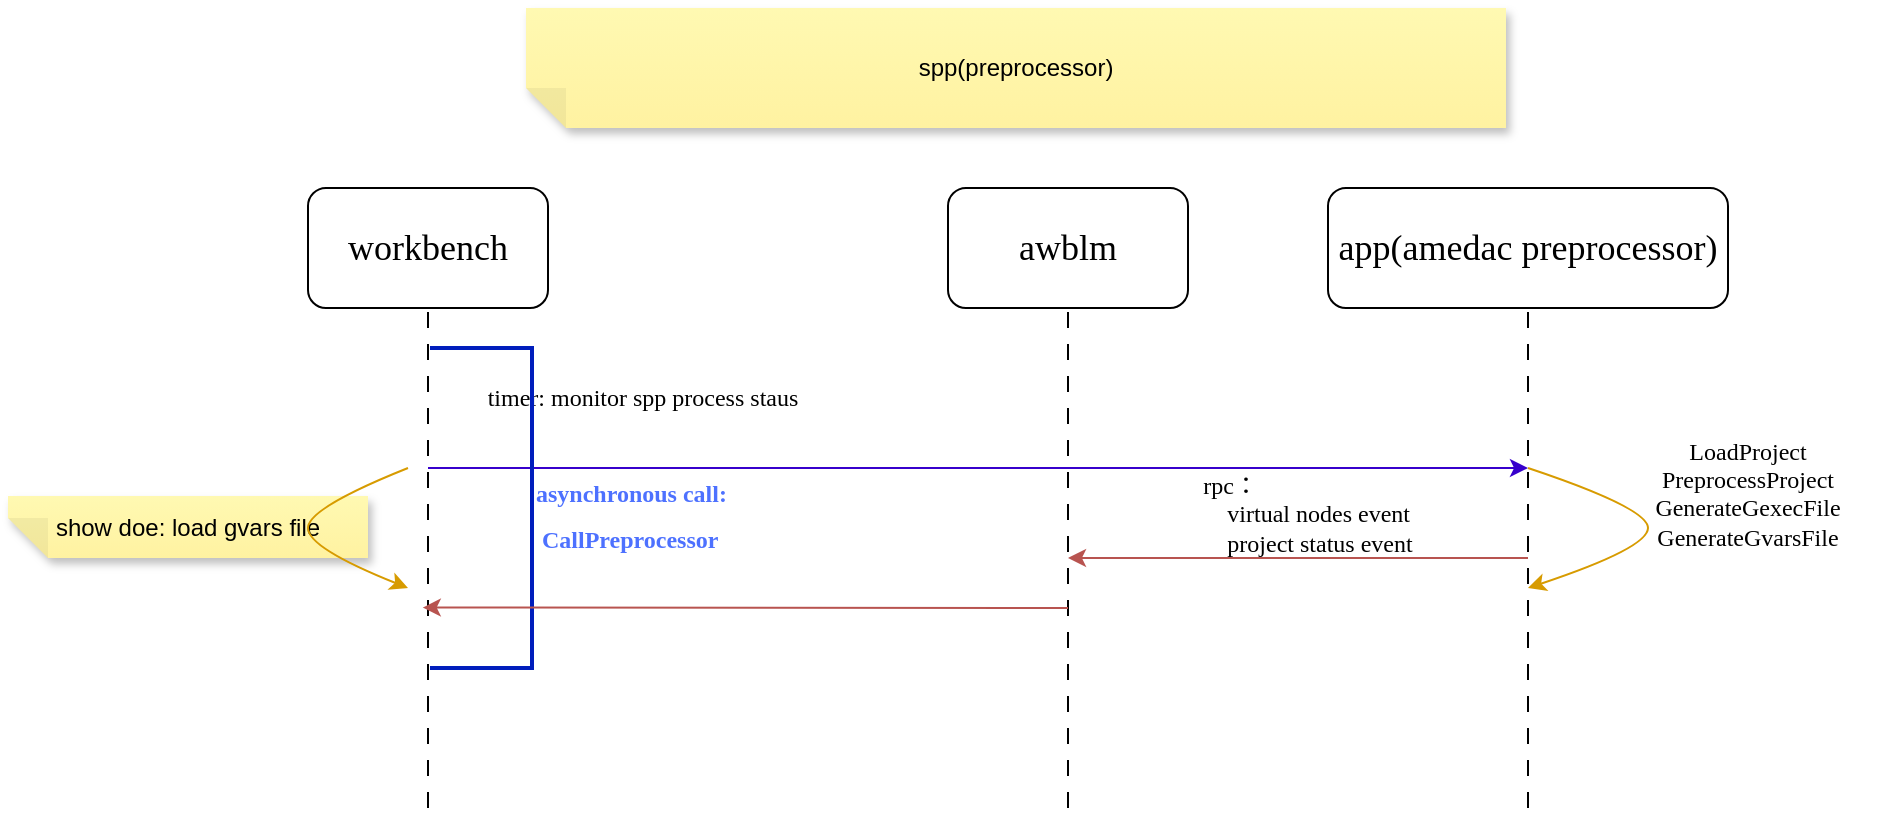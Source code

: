 <mxfile version="21.6.1" type="github">
  <diagram name="第 1 页" id="9eLFr0sxKOm6Ne5LCBLB">
    <mxGraphModel dx="2011" dy="824" grid="1" gridSize="10" guides="1" tooltips="1" connect="1" arrows="1" fold="1" page="1" pageScale="1" pageWidth="827" pageHeight="1169" math="0" shadow="0">
      <root>
        <mxCell id="0" />
        <mxCell id="1" parent="0" />
        <mxCell id="yfE7Chj4MP4p3STiJtZM-1" value="spp(preprocessor)" style="shape=note;whiteSpace=wrap;html=1;backgroundOutline=1;fontColor=#000000;darkOpacity=0.05;fillColor=#FFF9B2;strokeColor=none;fillStyle=solid;direction=west;gradientDirection=north;gradientColor=#FFF2A1;shadow=1;size=20;pointerEvents=1;" vertex="1" parent="1">
          <mxGeometry x="169" y="540" width="490" height="60" as="geometry" />
        </mxCell>
        <mxCell id="yfE7Chj4MP4p3STiJtZM-2" value="&lt;font face=&quot;Times New Roman&quot;&gt;&lt;span style=&quot;font-size: 18px;&quot;&gt;awblm&lt;/span&gt;&lt;/font&gt;" style="rounded=1;whiteSpace=wrap;html=1;" vertex="1" parent="1">
          <mxGeometry x="380" y="630" width="120" height="60" as="geometry" />
        </mxCell>
        <mxCell id="yfE7Chj4MP4p3STiJtZM-3" value="" style="endArrow=none;html=1;rounded=0;entryX=0.5;entryY=1;entryDx=0;entryDy=0;dashed=1;dashPattern=8 8;" edge="1" parent="1" target="yfE7Chj4MP4p3STiJtZM-2">
          <mxGeometry width="50" height="50" relative="1" as="geometry">
            <mxPoint x="440" y="940" as="sourcePoint" />
            <mxPoint x="470" y="740" as="targetPoint" />
          </mxGeometry>
        </mxCell>
        <mxCell id="yfE7Chj4MP4p3STiJtZM-4" value="&lt;span style=&quot;font-size: 18px;&quot;&gt;&lt;font face=&quot;Times New Roman&quot;&gt;workbench&lt;/font&gt;&lt;/span&gt;" style="rounded=1;whiteSpace=wrap;html=1;" vertex="1" parent="1">
          <mxGeometry x="60" y="630" width="120" height="60" as="geometry" />
        </mxCell>
        <mxCell id="yfE7Chj4MP4p3STiJtZM-5" value="" style="endArrow=none;html=1;rounded=0;entryX=0.5;entryY=1;entryDx=0;entryDy=0;dashed=1;dashPattern=8 8;" edge="1" parent="1" target="yfE7Chj4MP4p3STiJtZM-4">
          <mxGeometry width="50" height="50" relative="1" as="geometry">
            <mxPoint x="120" y="940" as="sourcePoint" />
            <mxPoint x="150" y="740" as="targetPoint" />
          </mxGeometry>
        </mxCell>
        <mxCell id="yfE7Chj4MP4p3STiJtZM-6" value="&lt;font face=&quot;Times New Roman&quot;&gt;&lt;span style=&quot;font-size: 18px;&quot;&gt;app(amedac preprocessor)&lt;/span&gt;&lt;/font&gt;" style="rounded=1;whiteSpace=wrap;html=1;" vertex="1" parent="1">
          <mxGeometry x="570" y="630" width="200" height="60" as="geometry" />
        </mxCell>
        <mxCell id="yfE7Chj4MP4p3STiJtZM-7" value="" style="endArrow=none;html=1;rounded=0;entryX=0.5;entryY=1;entryDx=0;entryDy=0;dashed=1;dashPattern=8 8;" edge="1" parent="1" target="yfE7Chj4MP4p3STiJtZM-6">
          <mxGeometry width="50" height="50" relative="1" as="geometry">
            <mxPoint x="670" y="940" as="sourcePoint" />
            <mxPoint x="700" y="740" as="targetPoint" />
          </mxGeometry>
        </mxCell>
        <mxCell id="yfE7Chj4MP4p3STiJtZM-8" value="" style="endArrow=none;html=1;rounded=0;startArrow=classic;startFill=1;endFill=0;fillColor=#f8cecc;strokeColor=#b85450;" edge="1" parent="1">
          <mxGeometry width="50" height="50" relative="1" as="geometry">
            <mxPoint x="440" y="815" as="sourcePoint" />
            <mxPoint x="670" y="815" as="targetPoint" />
          </mxGeometry>
        </mxCell>
        <mxCell id="yfE7Chj4MP4p3STiJtZM-11" value="&lt;div style=&quot;text-align: left;&quot;&gt;&lt;span style=&quot;font-family: &amp;quot;Times New Roman&amp;quot;; background-color: initial;&quot;&gt;rpc：&lt;/span&gt;&lt;/div&gt;&lt;font face=&quot;Times New Roman&quot;&gt;&lt;div style=&quot;text-align: left;&quot;&gt;&lt;span style=&quot;background-color: initial;&quot;&gt;&amp;nbsp; &amp;nbsp; virtual nodes event&lt;/span&gt;&lt;/div&gt;&lt;div style=&quot;text-align: left;&quot;&gt;&lt;span style=&quot;background-color: initial;&quot;&gt;&amp;nbsp; &amp;nbsp; project status event&lt;/span&gt;&lt;/div&gt;&lt;br&gt;&lt;/font&gt;" style="text;strokeColor=none;align=center;fillColor=none;html=1;verticalAlign=middle;whiteSpace=wrap;rounded=0;" vertex="1" parent="1">
          <mxGeometry x="490" y="785" width="140" height="30" as="geometry" />
        </mxCell>
        <mxCell id="yfE7Chj4MP4p3STiJtZM-12" value="" style="endArrow=classic;html=1;rounded=0;startArrow=none;startFill=0;endFill=1;fillColor=#6a00ff;strokeColor=#3700CC;" edge="1" parent="1">
          <mxGeometry width="50" height="50" relative="1" as="geometry">
            <mxPoint x="120" y="770" as="sourcePoint" />
            <mxPoint x="670" y="770" as="targetPoint" />
          </mxGeometry>
        </mxCell>
        <mxCell id="yfE7Chj4MP4p3STiJtZM-14" value="" style="curved=1;endArrow=none;html=1;rounded=0;startArrow=classic;startFill=1;endFill=0;fillColor=#ffe6cc;strokeColor=#d79b00;" edge="1" parent="1">
          <mxGeometry width="50" height="50" relative="1" as="geometry">
            <mxPoint x="670" y="830" as="sourcePoint" />
            <mxPoint x="670" y="770" as="targetPoint" />
            <Array as="points">
              <mxPoint x="730" y="810" />
              <mxPoint x="730" y="790" />
            </Array>
          </mxGeometry>
        </mxCell>
        <mxCell id="yfE7Chj4MP4p3STiJtZM-18" value="show doe: load gvars file" style="shape=note;whiteSpace=wrap;html=1;backgroundOutline=1;fontColor=#000000;darkOpacity=0.05;fillColor=#FFF9B2;strokeColor=none;fillStyle=solid;direction=west;gradientDirection=north;gradientColor=#FFF2A1;shadow=1;size=20;pointerEvents=1;" vertex="1" parent="1">
          <mxGeometry x="-90" y="784" width="180" height="31" as="geometry" />
        </mxCell>
        <mxCell id="yfE7Chj4MP4p3STiJtZM-22" value="&lt;font face=&quot;Times New Roman&quot;&gt;timer: monitor spp process staus&amp;nbsp;&lt;/font&gt;" style="text;strokeColor=none;align=center;fillColor=none;html=1;verticalAlign=middle;whiteSpace=wrap;rounded=0;" vertex="1" parent="1">
          <mxGeometry x="140" y="720" width="178" height="30" as="geometry" />
        </mxCell>
        <mxCell id="yfE7Chj4MP4p3STiJtZM-23" value="" style="strokeWidth=2;html=1;shape=mxgraph.flowchart.annotation_1;align=left;pointerEvents=1;rotation=-180;fillColor=#0050ef;fontColor=#ffffff;strokeColor=#001DBC;" vertex="1" parent="1">
          <mxGeometry x="121" y="710" width="51" height="160" as="geometry" />
        </mxCell>
        <mxCell id="yfE7Chj4MP4p3STiJtZM-24" value="&lt;a data-keyword=&quot;asynchronous call&quot; class=&quot;color_pc_blue_text&quot; style=&quot;box-sizing: border-box; cursor: pointer; color: rgb(77, 113, 255); outline: none; text-decoration: none; -webkit-tap-highlight-color: transparent; line-height: 22.5px; font-style: normal; font-weight: 600; font-variant-ligatures: normal; font-variant-caps: normal; letter-spacing: normal; orphans: 2; text-align: start; text-indent: 0px; text-transform: none; widows: 2; word-spacing: 0px; -webkit-text-stroke-width: 0px; background-color: rgb(255, 255, 255);&quot;&gt;&lt;font style=&quot;font-size: 12px;&quot; face=&quot;Times New Roman&quot;&gt;asynchronous call:&amp;nbsp; &amp;nbsp; &amp;nbsp; &amp;nbsp; &amp;nbsp;CallPreprocessor&lt;/font&gt;&lt;/a&gt;" style="text;whiteSpace=wrap;html=1;" vertex="1" parent="1">
          <mxGeometry x="172" y="765" width="178" height="50" as="geometry" />
        </mxCell>
        <mxCell id="yfE7Chj4MP4p3STiJtZM-25" value="&lt;font face=&quot;Times New Roman&quot;&gt;&lt;span style=&quot;background-color: rgb(255, 255, 255);&quot;&gt;LoadProject&lt;br&gt;PreprocessProject&lt;br&gt;GenerateGexecFile&lt;br&gt;GenerateGvarsFile&lt;br&gt;&lt;br&gt;&lt;/span&gt;&lt;/font&gt;" style="text;strokeColor=none;align=center;fillColor=none;html=1;verticalAlign=middle;whiteSpace=wrap;rounded=0;" vertex="1" parent="1">
          <mxGeometry x="710" y="775" width="140" height="30" as="geometry" />
        </mxCell>
        <mxCell id="yfE7Chj4MP4p3STiJtZM-26" value="" style="endArrow=none;html=1;rounded=0;startArrow=classic;startFill=1;endFill=0;exitX=1.071;exitY=0.189;exitDx=0;exitDy=0;exitPerimeter=0;fillColor=#f8cecc;strokeColor=#b85450;" edge="1" parent="1" source="yfE7Chj4MP4p3STiJtZM-23">
          <mxGeometry width="50" height="50" relative="1" as="geometry">
            <mxPoint x="172" y="840" as="sourcePoint" />
            <mxPoint x="440" y="840" as="targetPoint" />
          </mxGeometry>
        </mxCell>
        <mxCell id="yfE7Chj4MP4p3STiJtZM-27" value="" style="curved=1;endArrow=none;html=1;rounded=0;startArrow=classic;startFill=1;endFill=0;fillColor=#ffe6cc;strokeColor=#d79b00;" edge="1" parent="1">
          <mxGeometry width="50" height="50" relative="1" as="geometry">
            <mxPoint x="110" y="830" as="sourcePoint" />
            <mxPoint x="110" y="770" as="targetPoint" />
            <Array as="points">
              <mxPoint x="60" y="810" />
              <mxPoint x="60" y="790" />
            </Array>
          </mxGeometry>
        </mxCell>
      </root>
    </mxGraphModel>
  </diagram>
</mxfile>
